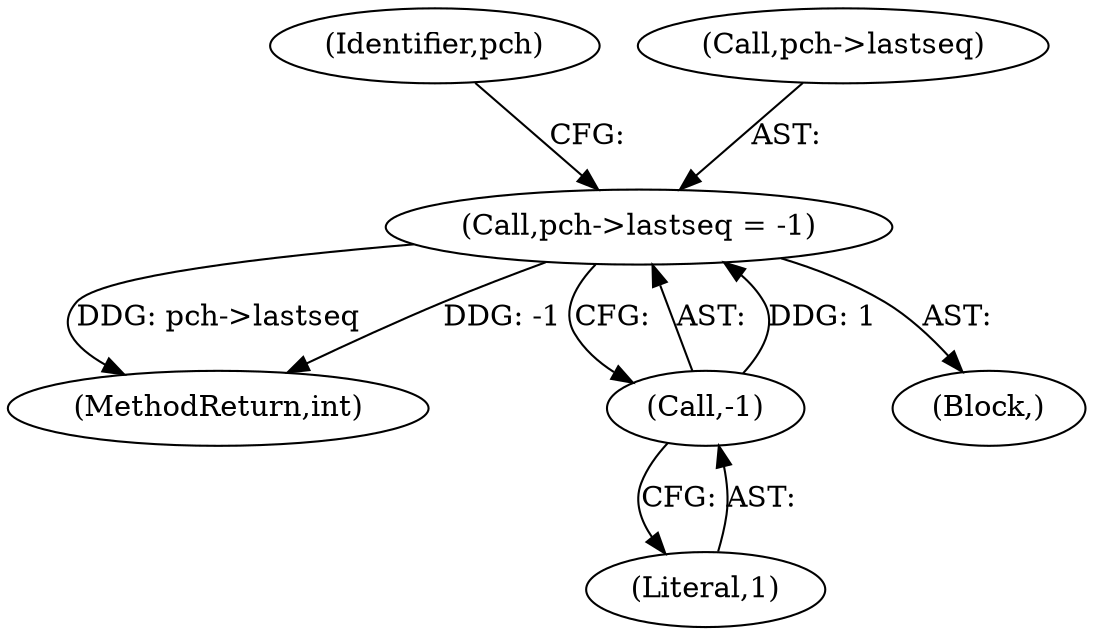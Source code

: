 digraph "0_linux_1f461dcdd296eecedaffffc6bae2bfa90bd7eb89@pointer" {
"1000157" [label="(Call,pch->lastseq = -1)"];
"1000161" [label="(Call,-1)"];
"1000161" [label="(Call,-1)"];
"1000166" [label="(Identifier,pch)"];
"1000212" [label="(MethodReturn,int)"];
"1000103" [label="(Block,)"];
"1000162" [label="(Literal,1)"];
"1000158" [label="(Call,pch->lastseq)"];
"1000157" [label="(Call,pch->lastseq = -1)"];
"1000157" -> "1000103"  [label="AST: "];
"1000157" -> "1000161"  [label="CFG: "];
"1000158" -> "1000157"  [label="AST: "];
"1000161" -> "1000157"  [label="AST: "];
"1000166" -> "1000157"  [label="CFG: "];
"1000157" -> "1000212"  [label="DDG: pch->lastseq"];
"1000157" -> "1000212"  [label="DDG: -1"];
"1000161" -> "1000157"  [label="DDG: 1"];
"1000161" -> "1000162"  [label="CFG: "];
"1000162" -> "1000161"  [label="AST: "];
}
